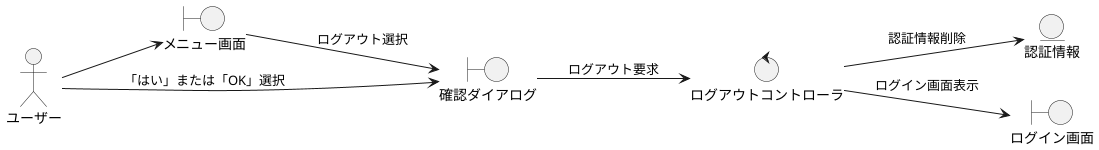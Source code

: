 @startuml ログアウトロバストネス図
left to right direction

actor ユーザー

boundary メニュー画面
boundary 確認ダイアログ
control ログアウトコントローラ
entity 認証情報
boundary ログイン画面

ユーザー --> メニュー画面
メニュー画面 --> 確認ダイアログ : ログアウト選択
ユーザー --> 確認ダイアログ : 「はい」または「OK」選択
確認ダイアログ --> ログアウトコントローラ : ログアウト要求
ログアウトコントローラ --> 認証情報 : 認証情報削除
ログアウトコントローラ --> ログイン画面 : ログイン画面表示

@enduml